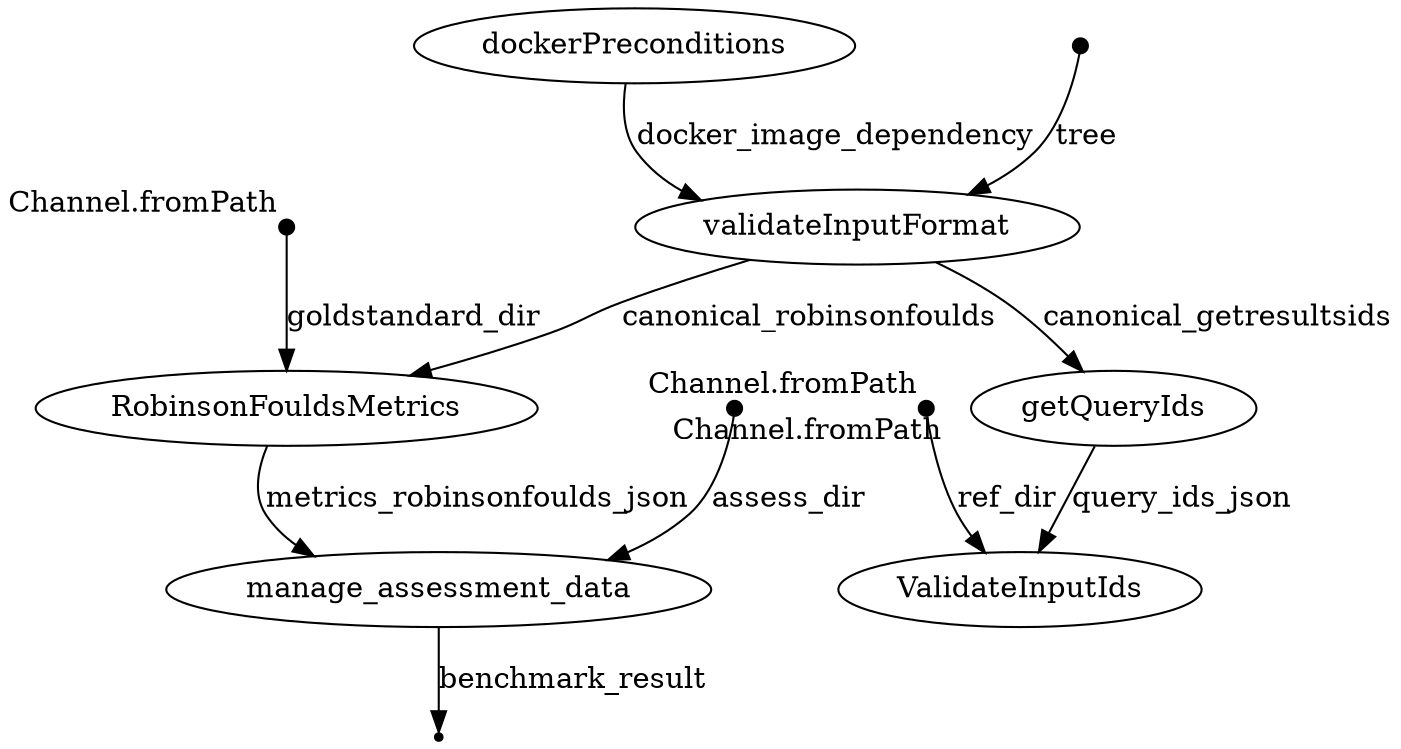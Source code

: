 digraph "DAG" {
p0 [shape=point,label="",fixedsize=true,width=0.1,xlabel="Channel.fromPath"];
p8 [label="RobinsonFouldsMetrics"];
p0 -> p8 [label="goldstandard_dir"];

p1 [shape=point,label="",fixedsize=true,width=0.1,xlabel="Channel.fromPath"];
p7 [label="ValidateInputIds"];
p1 -> p7 [label="ref_dir"];

p2 [shape=point,label="",fixedsize=true,width=0.1,xlabel="Channel.fromPath"];
p9 [label="manage_assessment_data"];
p2 -> p9 [label="assess_dir"];

p3 [label="dockerPreconditions"];
p5 [label="validateInputFormat"];
p3 -> p5 [label="docker_image_dependency"];

p4 [shape=point,label="",fixedsize=true,width=0.1];
p5 [label="validateInputFormat"];
p4 -> p5 [label="tree"];

p5 [label="validateInputFormat"];
p6 [label="getQueryIds"];
p5 -> p6 [label="canonical_getresultsids"];

p5 [label="validateInputFormat"];
p8 [label="RobinsonFouldsMetrics"];
p5 -> p8 [label="canonical_robinsonfoulds"];

p6 [label="getQueryIds"];
p7 [label="ValidateInputIds"];
p6 -> p7 [label="query_ids_json"];

p8 [label="RobinsonFouldsMetrics"];
p9 [label="manage_assessment_data"];
p8 -> p9 [label="metrics_robinsonfoulds_json"];

p9 [label="manage_assessment_data"];
p10 [shape=point];
p9 -> p10 [label="benchmark_result"];

}
